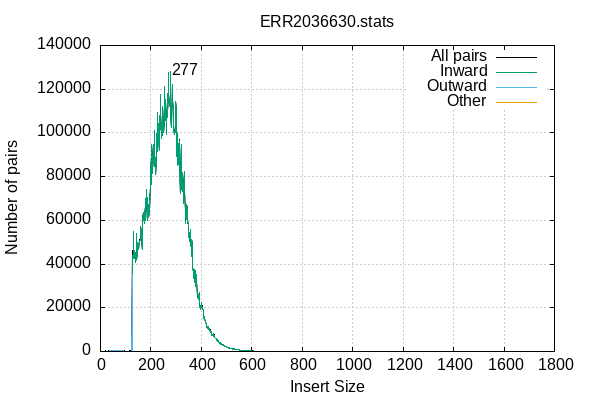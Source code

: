 
            set terminal png size 600,400 truecolor
            set output "ERR2036630-insert-size.png"
            set grid xtics ytics y2tics back lc rgb "#cccccc"
            set rmargin 5
            set label sprintf("%d",277) at 277+10,128215
            set ylabel  "Number of pairs"
            set xlabel  "Insert Size"
            set title "ERR2036630.stats" noenhanced
            plot \
                '-' with lines lc rgb 'black' title 'All pairs', \
                '-' with lines title 'Inward', \
                '-' with lines title 'Outward', \
                '-' with lines title 'Other'
        0	51
1	0
2	103
3	121
4	133
5	135
6	117
7	142
8	114
9	108
10	107
11	147
12	145
13	119
14	147
15	142
16	144
17	129
18	142
19	153
20	144
21	257
22	144
23	205
24	228
25	168
26	171
27	149
28	189
29	188
30	222
31	201
32	235
33	232
34	258
35	234
36	225
37	269
38	249
39	280
40	300
41	342
42	357
43	335
44	334
45	323
46	401
47	421
48	374
49	430
50	390
51	437
52	466
53	504
54	598
55	509
56	538
57	533
58	589
59	530
60	504
61	571
62	671
63	591
64	606
65	579
66	529
67	462
68	541
69	535
70	520
71	571
72	562
73	594
74	547
75	538
76	550
77	536
78	471
79	487
80	421
81	416
82	419
83	398
84	380
85	386
86	387
87	383
88	410
89	358
90	401
91	420
92	388
93	354
94	296
95	333
96	264
97	260
98	223
99	201
100	201
101	210
102	215
103	175
104	187
105	180
106	199
107	174
108	168
109	227
110	203
111	200
112	208
113	189
114	195
115	211
116	234
117	234
118	207
119	214
120	242
121	222
122	261
123	384
124	433
125	45735
126	46239
127	40434
128	43842
129	42428
130	45896
131	55053
132	43179
133	42808
134	46241
135	43412
136	45066
137	45474
138	40716
139	42636
140	40990
141	42516
142	42445
143	54169
144	42120
145	45024
146	46760
147	50017
148	49633
149	47321
150	47199
151	47914
152	46727
153	50639
154	49878
155	51025
156	50480
157	50880
158	50800
159	57083
160	56994
161	54999
162	53035
163	50421
164	50437
165	46539
166	53264
167	59015
168	61114
169	63497
170	60592
171	61649
172	61200
173	58943
174	58507
175	62355
176	63700
177	65901
178	62767
179	60135
180	69835
181	70357
182	73618
183	74151
184	67111
185	60431
186	60097
187	70393
188	62375
189	64493
190	67124
191	61318
192	61187
193	64484
194	72296
195	68563
196	65663
197	75086
198	76704
199	75063
200	82716
201	88808
202	77811
203	76444
204	94648
205	87557
206	81610
207	90360
208	83039
209	94601
210	86720
211	86985
212	88218
213	84645
214	84971
215	101108
216	89464
217	86025
218	84011
219	88961
220	81034
221	86455
222	90732
223	85595
224	99828
225	91431
226	109558
227	96059
228	104453
229	98662
230	94695
231	97009
232	91988
233	108118
234	103392
235	100590
236	102706
237	117806
238	111904
239	108638
240	101606
241	103901
242	97715
243	100995
244	101631
245	100078
246	98842
247	112143
248	104088
249	101542
250	103702
251	100321
252	104765
253	108930
254	121356
255	111602
256	109099
257	115250
258	114777
259	105799
260	105084
261	105761
262	99441
263	107841
264	114121
265	107065
266	118116
267	110338
268	116697
269	127792
270	120706
271	114865
272	115406
273	113908
274	111934
275	113670
276	117646
277	128215
278	119194
279	107596
280	102590
281	107599
282	106652
283	104131
284	122103
285	120463
286	114190
287	114727
288	110797
289	100625
290	100874
291	103306
292	99216
293	99555
294	99604
295	100797
296	102133
297	100340
298	107566
299	114575
300	110898
301	97849
302	100912
303	89154
304	92277
305	100326
306	87243
307	84903
308	86104
309	85867
310	95165
311	92240
312	88281
313	96785
314	94905
315	84882
316	72196
317	80113
318	83289
319	83473
320	94562
321	90262
322	88689
323	74889
324	73158
325	78030
326	75464
327	82060
328	74490
329	67651
330	75785
331	76598
332	80561
333	82316
334	73055
335	72721
336	64902
337	58794
338	64545
339	60210
340	60596
341	63194
342	67286
343	65281
344	61482
345	58621
346	59794
347	58254
348	53889
349	52389
350	52230
351	54409
352	51185
353	51542
354	50153
355	51347
356	55615
357	53189
358	48971
359	47634
360	43802
361	43486
362	51126
363	49235
364	38886
365	37722
366	38492
367	36586
368	34548
369	34132
370	33403
371	37397
372	34959
373	34206
374	32377
375	30932
376	29947
377	37027
378	30296
379	30700
380	35033
381	30212
382	31603
383	26187
384	26320
385	27353
386	25810
387	23693
388	25953
389	24671
390	25347
391	27146
392	22874
393	20151
394	19998
395	21097
396	20937
397	19636
398	19349
399	20708
400	22542
401	21888
402	20436
403	20364
404	19878
405	20839
406	19730
407	18728
408	18384
409	17571
410	15340
411	15848
412	14782
413	15949
414	14884
415	13533
416	13805
417	13642
418	12749
419	12953
420	12291
421	11775
422	11327
423	10743
424	11639
425	10972
426	10467
427	11241
428	10305
429	10341
430	11206
431	10729
432	9694
433	10404
434	10143
435	8858
436	9845
437	9023
438	9057
439	9252
440	9061
441	8101
442	7557
443	7366
444	7299
445	7492
446	7173
447	8288
448	7322
449	6759
450	7565
451	6797
452	6389
453	6379
454	6168
455	6086
456	5775
457	6133
458	5985
459	6079
460	5459
461	5477
462	4794
463	4894
464	5199
465	5326
466	4891
467	4192
468	3973
469	3952
470	4015
471	3859
472	3557
473	3629
474	3898
475	4100
476	4198
477	3438
478	3707
479	3046
480	3433
481	3524
482	2936
483	2910
484	2782
485	2834
486	2828
487	3175
488	3080
489	2911
490	2811
491	2530
492	2246
493	2120
494	2144
495	2160
496	2322
497	2355
498	2349
499	2059
500	1907
501	2006
502	1750
503	1859
504	1823
505	1697
506	1600
507	1448
508	1618
509	1774
510	1715
511	1617
512	1617
513	1428
514	1439
515	1173
516	1422
517	1362
518	1297
519	1355
520	1396
521	1589
522	1286
523	1278
524	1188
525	1041
526	1053
527	1087
528	1169
529	1186
530	1077
531	999
532	1131
533	1278
534	1078
535	1049
536	854
537	911
538	834
539	969
540	996
541	993
542	959
543	995
544	947
545	858
546	864
547	932
548	807
549	736
550	791
551	724
552	738
553	675
554	657
555	579
556	658
557	618
558	582
559	582
560	559
561	554
562	513
563	495
564	561
565	480
566	525
567	597
568	601
569	517
570	454
571	467
572	446
573	443
574	409
575	453
576	383
577	440
578	458
579	446
580	475
581	598
582	442
583	443
584	406
585	361
586	347
587	339
588	388
589	266
590	304
591	315
592	303
593	286
594	276
595	261
596	220
597	229
598	260
599	204
600	184
601	203
602	215
603	232
604	202
605	231
606	270
607	202
608	221
609	196
610	188
611	167
612	187
613	160
614	151
615	186
616	207
617	211
618	172
619	172
620	160
621	155
622	138
623	129
624	176
625	179
626	177
627	167
628	182
629	157
630	136
631	161
632	155
633	151
634	136
635	144
636	170
637	188
638	137
639	162
640	127
641	140
642	143
643	129
644	137
645	133
646	146
647	127
648	166
649	139
650	141
651	141
652	142
653	127
654	110
655	114
656	114
657	105
658	98
659	104
660	88
661	93
662	129
663	107
664	126
665	101
666	106
667	127
668	108
669	132
670	134
671	119
672	127
673	106
674	120
675	101
676	122
677	96
678	102
679	92
680	96
681	92
682	106
683	98
684	83
685	90
686	82
687	80
688	79
689	82
690	86
691	77
692	83
693	76
694	92
695	95
696	81
697	86
698	98
699	100
700	95
701	76
702	95
703	77
704	87
705	100
706	79
707	89
708	69
709	74
710	78
711	90
712	78
713	76
714	76
715	76
716	73
717	80
718	83
719	81
720	60
721	76
722	86
723	69
724	64
725	81
726	68
727	96
728	89
729	74
730	66
731	88
732	84
733	73
734	59
735	71
736	65
737	66
738	70
739	71
740	80
741	63
742	66
743	70
744	77
745	74
746	74
747	75
748	61
749	63
750	71
751	58
752	67
753	65
754	63
755	93
756	85
757	67
758	51
759	70
760	72
761	83
762	65
763	52
764	62
765	50
766	67
767	76
768	78
769	73
770	67
771	63
772	55
773	69
774	83
775	75
776	43
777	51
778	52
779	57
780	53
781	58
782	59
783	52
784	51
785	59
786	68
787	48
788	54
789	62
790	50
791	65
792	52
793	56
794	53
795	53
796	45
797	53
798	62
799	42
800	50
801	47
802	51
803	64
804	58
805	79
806	58
807	56
808	45
809	57
810	50
811	47
812	59
813	53
814	58
815	44
816	46
817	59
818	39
819	46
820	52
821	55
822	45
823	61
824	47
825	48
826	46
827	53
828	44
829	47
830	51
831	38
832	49
833	47
834	48
835	50
836	54
837	44
838	56
839	54
840	51
841	48
842	44
843	42
844	62
845	45
846	42
847	42
848	47
849	42
850	60
851	54
852	49
853	56
854	59
855	62
856	49
857	50
858	56
859	54
860	42
861	57
862	53
863	52
864	42
865	51
866	47
867	62
868	58
869	50
870	60
871	44
872	43
873	53
874	38
875	49
876	49
877	53
878	47
879	35
880	55
881	47
882	35
883	40
884	42
885	40
886	41
887	59
888	51
889	50
890	43
891	39
892	45
893	44
894	50
895	40
896	43
897	40
898	44
899	44
900	45
901	41
902	61
903	42
904	48
905	59
906	40
907	45
908	55
909	50
910	50
911	48
912	62
913	52
914	50
915	50
916	47
917	45
918	50
919	45
920	52
921	42
922	47
923	47
924	51
925	48
926	39
927	45
928	40
929	45
930	64
931	62
932	41
933	50
934	52
935	33
936	49
937	45
938	35
939	41
940	47
941	45
942	48
943	54
944	47
945	45
946	50
947	43
948	46
949	50
950	44
951	44
952	46
953	47
954	50
955	47
956	65
957	52
958	47
959	60
960	47
961	48
962	51
963	49
964	60
965	69
966	51
967	46
968	47
969	40
970	43
971	48
972	44
973	42
974	38
975	46
976	43
977	39
978	41
979	37
980	34
981	36
982	46
983	52
984	45
985	35
986	45
987	38
988	31
989	46
990	58
991	36
992	47
993	47
994	58
995	53
996	46
997	46
998	41
999	41
1000	43
1001	46
1002	40
1003	44
1004	47
1005	39
1006	50
1007	62
1008	45
1009	53
1010	42
1011	50
1012	38
1013	49
1014	47
1015	51
1016	44
1017	56
1018	44
1019	47
1020	44
1021	52
1022	50
1023	51
1024	52
1025	43
1026	51
1027	50
1028	45
1029	38
1030	47
1031	30
1032	53
1033	47
1034	51
1035	39
1036	52
1037	49
1038	49
1039	31
1040	48
1041	48
1042	47
1043	25
1044	41
1045	42
1046	34
1047	53
1048	49
1049	52
1050	43
1051	45
1052	42
1053	51
1054	54
1055	39
1056	36
1057	47
1058	44
1059	41
1060	38
1061	48
1062	36
1063	45
1064	35
1065	53
1066	45
1067	41
1068	37
1069	41
1070	47
1071	56
1072	43
1073	62
1074	46
1075	38
1076	36
1077	39
1078	37
1079	42
1080	50
1081	43
1082	58
1083	55
1084	44
1085	45
1086	52
1087	41
1088	44
1089	49
1090	39
1091	41
1092	35
1093	40
1094	45
1095	63
1096	45
1097	41
1098	42
1099	44
1100	42
1101	52
1102	51
1103	41
1104	46
1105	24
1106	56
1107	41
1108	41
1109	44
1110	57
1111	40
1112	44
1113	44
1114	48
1115	38
1116	46
1117	50
1118	53
1119	52
1120	47
1121	42
1122	53
1123	40
1124	52
1125	34
1126	47
1127	39
1128	43
1129	43
1130	40
1131	60
1132	38
1133	39
1134	39
1135	58
1136	37
1137	43
1138	43
1139	49
1140	45
1141	32
1142	50
1143	37
1144	35
1145	34
1146	51
1147	45
1148	36
1149	41
1150	44
1151	40
1152	24
1153	36
1154	44
1155	41
1156	44
1157	48
1158	52
1159	48
1160	39
1161	45
1162	46
1163	35
1164	45
1165	45
1166	63
1167	41
1168	35
1169	42
1170	49
1171	36
1172	44
1173	52
1174	41
1175	36
1176	47
1177	39
1178	41
1179	33
1180	20
1181	44
1182	40
1183	47
1184	34
1185	46
1186	38
1187	43
1188	38
1189	42
1190	42
1191	35
1192	42
1193	34
1194	38
1195	45
1196	51
1197	54
1198	57
1199	37
1200	42
1201	41
1202	30
1203	41
1204	36
1205	37
1206	48
1207	49
1208	34
1209	49
1210	32
1211	43
1212	42
1213	40
1214	56
1215	34
1216	43
1217	26
1218	35
1219	36
1220	35
1221	34
1222	42
1223	40
1224	52
1225	36
1226	30
1227	38
1228	35
1229	32
1230	46
1231	38
1232	33
1233	40
1234	34
1235	37
1236	42
1237	43
1238	34
1239	47
1240	38
1241	36
1242	50
1243	49
1244	43
1245	32
1246	39
1247	33
1248	42
1249	36
1250	28
1251	38
1252	34
1253	34
1254	39
1255	40
1256	49
1257	43
1258	35
1259	30
1260	42
1261	48
1262	34
1263	32
1264	32
1265	39
1266	30
1267	46
1268	44
1269	32
1270	40
1271	26
1272	44
1273	28
1274	47
1275	30
1276	44
1277	51
1278	37
1279	35
1280	33
1281	38
1282	27
1283	28
1284	45
1285	42
1286	30
1287	46
1288	38
1289	32
1290	44
1291	36
1292	35
1293	38
1294	39
1295	46
1296	41
1297	32
1298	28
1299	42
1300	28
1301	30
1302	43
1303	38
1304	30
1305	27
1306	39
1307	41
1308	37
1309	41
1310	34
1311	63
1312	32
1313	38
1314	47
1315	28
1316	37
1317	31
1318	35
1319	31
1320	29
1321	50
1322	28
1323	37
1324	35
1325	37
1326	37
1327	48
1328	43
1329	40
1330	37
1331	41
1332	37
1333	30
1334	37
1335	39
1336	38
1337	33
1338	43
1339	39
1340	32
1341	32
1342	41
1343	34
1344	42
1345	40
1346	32
1347	27
1348	41
1349	33
1350	42
1351	34
1352	22
1353	39
1354	31
1355	46
1356	47
1357	37
1358	31
1359	32
1360	35
1361	48
1362	35
1363	32
1364	37
1365	43
1366	44
1367	47
1368	45
1369	36
1370	43
1371	50
1372	44
1373	41
1374	47
1375	52
1376	35
1377	43
1378	36
1379	50
1380	36
1381	23
1382	43
1383	35
1384	53
1385	39
1386	47
1387	42
1388	33
1389	52
1390	48
1391	52
1392	44
1393	38
1394	52
1395	59
1396	56
1397	70
1398	43
1399	44
1400	47
1401	61
1402	60
1403	51
1404	48
1405	43
1406	53
1407	48
1408	56
1409	54
1410	40
1411	44
1412	57
1413	56
1414	46
1415	49
1416	34
1417	42
1418	38
1419	41
1420	44
1421	38
1422	39
1423	35
1424	35
1425	41
1426	45
1427	40
1428	43
1429	51
1430	56
1431	43
1432	39
1433	38
1434	57
1435	43
1436	41
1437	37
1438	41
1439	30
1440	32
1441	48
1442	43
1443	44
1444	38
1445	35
1446	39
1447	53
1448	40
1449	33
1450	38
1451	43
1452	42
1453	40
1454	47
1455	36
1456	45
1457	51
1458	46
1459	50
1460	46
1461	65
1462	53
1463	41
1464	40
1465	43
1466	37
1467	51
1468	29
1469	36
1470	37
1471	35
1472	39
1473	44
1474	35
1475	37
1476	35
1477	36
1478	41
1479	46
1480	53
1481	51
1482	46
1483	32
1484	39
1485	68
1486	46
1487	43
1488	37
1489	45
1490	35
1491	49
1492	34
1493	46
1494	32
1495	44
1496	46
1497	48
1498	45
1499	59
1500	53
1501	44
1502	42
1503	58
1504	43
1505	49
1506	47
1507	38
1508	44
1509	51
1510	39
1511	48
1512	49
1513	43
1514	55
1515	50
1516	43
1517	57
1518	37
1519	40
1520	39
1521	51
1522	40
1523	47
1524	43
1525	45
1526	35
1527	43
1528	51
1529	31
1530	37
1531	41
1532	39
1533	45
1534	41
1535	40
1536	45
1537	39
1538	47
1539	50
1540	48
1541	46
1542	49
1543	36
1544	39
1545	35
1546	45
1547	41
1548	43
1549	46
1550	40
1551	46
1552	42
1553	38
1554	39
1555	47
1556	41
1557	41
1558	54
1559	36
1560	42
1561	46
1562	45
1563	38
1564	45
1565	41
1566	48
1567	51
1568	44
1569	38
1570	41
1571	43
1572	43
1573	49
1574	32
1575	40
1576	39
1577	42
1578	37
1579	37
1580	53
1581	45
1582	44
1583	48
1584	46
1585	51
1586	47
1587	37
1588	32
1589	35
1590	53
1591	39
1592	46
1593	51
1594	52
1595	36
1596	35
1597	60
1598	49
1599	36
1600	52
1601	34
1602	39
1603	34
1604	45
1605	40
1606	38
1607	48
1608	39
1609	34
1610	34
1611	40
1612	44
1613	47
1614	53
1615	35
1616	41
1617	48
1618	33
1619	38
1620	50
1621	56
1622	55
1623	37
1624	47
1625	35
1626	43
1627	45
1628	35
1629	38
1630	39
1631	41
1632	43
1633	37
1634	30
1635	46
1636	45
1637	42
1638	46
1639	42
1640	42
1641	45
1642	42
1643	48
1644	59
1645	40
1646	35
1647	35
1648	45
1649	47
1650	46
1651	55
1652	39
1653	52
1654	41
1655	47
1656	50
1657	51
1658	43
1659	43
1660	40
1661	40
1662	48
1663	40
1664	44
1665	44
1666	31
1667	44
1668	39
1669	44
1670	61
1671	43
1672	42
1673	54
1674	45
1675	43
1676	44
1677	36
1678	48
1679	45
1680	36
1681	42
1682	45
1683	38
1684	44
1685	42
1686	41
1687	31
1688	44
1689	38
1690	38
1691	39
1692	60
1693	42
1694	38
1695	35
1696	43
1697	33
1698	43
1699	48
1700	48
1701	46
1702	50
1703	40
1704	51
1705	41
1706	38
1707	36
1708	34
1709	48
1710	41
1711	51
1712	52
1713	52
1714	35
1715	44
1716	48
1717	48
1718	45
1719	47
1720	43
1721	41
1722	37
1723	41
1724	42
1725	39
1726	39
1727	46
1728	47
1729	46
1730	40
1731	43
1732	46
1733	43
1734	48
1735	52
1736	47
1737	32
1738	41
1739	45
1740	34
1741	42
1742	45
1743	39
1744	30
1745	55
1746	29
1747	44
1748	44
1749	33
1750	40
1751	46
1752	34
1753	43
1754	44
1755	34
1756	64
1757	43
1758	43
1759	27
1760	45
1761	53
1762	42
1763	51
1764	34
1765	41
1766	63
1767	65
1768	45
1769	44
1770	36
1771	43
1772	39
1773	33
1774	49
end
0	0
1	0
2	0
3	0
4	0
5	0
6	0
7	0
8	0
9	0
10	0
11	0
12	0
13	0
14	0
15	0
16	0
17	0
18	0
19	12
20	5
21	40
22	4
23	7
24	3
25	1
26	5
27	9
28	10
29	8
30	24
31	19
32	33
33	35
34	37
35	30
36	33
37	34
38	30
39	54
40	66
41	80
42	79
43	67
44	78
45	68
46	108
47	108
48	94
49	138
50	102
51	134
52	131
53	130
54	184
55	169
56	159
57	153
58	188
59	164
60	139
61	172
62	199
63	189
64	181
65	195
66	179
67	147
68	187
69	196
70	175
71	191
72	208
73	196
74	193
75	200
76	217
77	202
78	184
79	179
80	158
81	154
82	159
83	155
84	128
85	162
86	163
87	145
88	157
89	146
90	170
91	173
92	160
93	141
94	115
95	135
96	113
97	120
98	110
99	101
100	98
101	107
102	111
103	85
104	99
105	93
106	119
107	92
108	95
109	128
110	109
111	126
112	125
113	115
114	127
115	125
116	158
117	139
118	141
119	140
120	152
121	148
122	169
123	241
124	272
125	10709
126	30381
127	40339
128	43790
129	42371
130	45869
131	55004
132	43146
133	42775
134	46196
135	43380
136	45033
137	45435
138	40683
139	42603
140	40951
141	42480
142	42409
143	54134
144	42081
145	44989
146	46712
147	49982
148	49609
149	47281
150	47155
151	47865
152	46703
153	50604
154	49840
155	50984
156	50444
157	50852
158	50758
159	57046
160	56964
161	54964
162	53003
163	50387
164	50414
165	46511
166	53241
167	58973
168	61076
169	63454
170	60551
171	61614
172	61164
173	58908
174	58478
175	62324
176	63664
177	65868
178	62738
179	60095
180	69794
181	70325
182	73586
183	74098
184	67078
185	60392
186	60054
187	70352
188	62333
189	64461
190	67092
191	61281
192	61147
193	64453
194	72264
195	68536
196	65632
197	75048
198	76667
199	75032
200	82671
201	88769
202	77765
203	76407
204	94597
205	87525
206	81580
207	90329
208	82999
209	94562
210	86686
211	86947
212	88192
213	84617
214	84938
215	101074
216	89420
217	85990
218	83972
219	88926
220	80999
221	86418
222	90696
223	85562
224	99796
225	91404
226	109531
227	96028
228	104426
229	98621
230	94663
231	96975
232	91953
233	108086
234	103355
235	100557
236	102670
237	117783
238	111866
239	108605
240	101582
241	103873
242	97678
243	100957
244	101611
245	100038
246	98808
247	112108
248	104057
249	101509
250	103680
251	100284
252	104736
253	108893
254	121330
255	111569
256	109066
257	115208
258	114739
259	105768
260	105039
261	105727
262	99407
263	107805
264	114099
265	107043
266	118083
267	110306
268	116665
269	127753
270	120663
271	114837
272	115368
273	113871
274	111898
275	113637
276	117604
277	128186
278	119158
279	107571
280	102555
281	107559
282	106624
283	104105
284	122072
285	120428
286	114159
287	114700
288	110749
289	100595
290	100852
291	103275
292	99188
293	99517
294	99569
295	100761
296	102100
297	100302
298	107537
299	114546
300	110871
301	97822
302	100874
303	89127
304	92245
305	100291
306	87212
307	84874
308	86072
309	85837
310	95131
311	92211
312	88245
313	96758
314	94872
315	84844
316	72154
317	80068
318	83264
319	83443
320	94530
321	90222
322	88652
323	74848
324	73130
325	78009
326	75429
327	82026
328	74456
329	67629
330	75751
331	76565
332	80535
333	82276
334	73031
335	72699
336	64873
337	58763
338	64512
339	60178
340	60569
341	63161
342	67266
343	65257
344	61449
345	58589
346	59766
347	58227
348	53863
349	52353
350	52191
351	54376
352	51142
353	51518
354	50115
355	51315
356	55592
357	53163
358	48941
359	47611
360	43771
361	43465
362	51098
363	49214
364	38865
365	37691
366	38467
367	36552
368	34519
369	34104
370	33384
371	37363
372	34940
373	34185
374	32344
375	30911
376	29919
377	37001
378	30262
379	30670
380	35002
381	30179
382	31571
383	26150
384	26277
385	27332
386	25785
387	23657
388	25919
389	24648
390	25325
391	27113
392	22834
393	20127
394	19962
395	21070
396	20913
397	19601
398	19320
399	20678
400	22510
401	21865
402	20408
403	20331
404	19836
405	20812
406	19703
407	18695
408	18353
409	17540
410	15308
411	15821
412	14745
413	15917
414	14859
415	13510
416	13771
417	13622
418	12722
419	12916
420	12261
421	11743
422	11302
423	10723
424	11610
425	10937
426	10443
427	11212
428	10278
429	10310
430	11185
431	10695
432	9667
433	10378
434	10113
435	8834
436	9817
437	9003
438	9029
439	9229
440	9026
441	8068
442	7524
443	7341
444	7274
445	7465
446	7149
447	8266
448	7296
449	6739
450	7526
451	6762
452	6358
453	6357
454	6145
455	6053
456	5747
457	6115
458	5954
459	6040
460	5418
461	5448
462	4766
463	4870
464	5165
465	5295
466	4870
467	4170
468	3949
469	3928
470	3979
471	3827
472	3530
473	3611
474	3870
475	4077
476	4165
477	3414
478	3684
479	3021
480	3406
481	3499
482	2915
483	2880
484	2752
485	2810
486	2801
487	3141
488	3054
489	2888
490	2791
491	2510
492	2215
493	2086
494	2110
495	2132
496	2284
497	2329
498	2318
499	2025
500	1878
501	1982
502	1726
503	1831
504	1803
505	1661
506	1570
507	1427
508	1586
509	1746
510	1686
511	1591
512	1601
513	1407
514	1417
515	1153
516	1396
517	1333
518	1275
519	1327
520	1369
521	1562
522	1257
523	1240
524	1166
525	1015
526	1029
527	1053
528	1149
529	1148
530	1040
531	961
532	1102
533	1258
534	1052
535	1018
536	834
537	874
538	815
539	947
540	981
541	976
542	930
543	966
544	916
545	829
546	841
547	905
548	772
549	710
550	767
551	699
552	704
553	640
554	634
555	545
556	630
557	591
558	561
559	546
560	534
561	525
562	474
563	470
564	533
565	447
566	497
567	568
568	578
569	499
570	430
571	445
572	417
573	422
574	385
575	427
576	357
577	413
578	429
579	405
580	447
581	571
582	414
583	416
584	376
585	345
586	319
587	297
588	360
589	236
590	278
591	289
592	284
593	262
594	252
595	239
596	203
597	213
598	236
599	184
600	158
601	180
602	193
603	215
604	175
605	202
606	229
607	178
608	187
609	160
610	161
611	141
612	163
613	139
614	117
615	156
616	183
617	182
618	140
619	146
620	136
621	128
622	113
623	108
624	138
625	147
626	149
627	140
628	149
629	127
630	113
631	135
632	134
633	118
634	105
635	117
636	147
637	166
638	105
639	136
640	106
641	118
642	114
643	108
644	122
645	109
646	114
647	109
648	130
649	110
650	113
651	112
652	114
653	100
654	90
655	95
656	94
657	85
658	74
659	79
660	70
661	83
662	116
663	88
664	105
665	80
666	90
667	109
668	81
669	107
670	105
671	89
672	99
673	85
674	99
675	82
676	85
677	67
678	80
679	71
680	69
681	69
682	79
683	68
684	64
685	71
686	61
687	65
688	64
689	55
690	56
691	64
692	62
693	57
694	76
695	68
696	57
697	67
698	67
699	67
700	75
701	57
702	70
703	49
704	59
705	76
706	56
707	56
708	54
709	52
710	57
711	65
712	60
713	54
714	56
715	52
716	50
717	53
718	56
719	57
720	45
721	51
722	65
723	51
724	48
725	60
726	53
727	69
728	57
729	52
730	49
731	67
732	63
733	56
734	45
735	40
736	42
737	41
738	48
739	58
740	46
741	41
742	44
743	47
744	52
745	44
746	48
747	47
748	39
749	44
750	39
751	36
752	42
753	41
754	48
755	65
756	56
757	39
758	36
759	55
760	50
761	61
762	41
763	34
764	42
765	28
766	45
767	59
768	54
769	50
770	43
771	45
772	31
773	49
774	57
775	53
776	34
777	36
778	35
779	38
780	34
781	36
782	40
783	30
784	31
785	30
786	45
787	36
788	37
789	39
790	31
791	36
792	31
793	34
794	22
795	39
796	26
797	29
798	34
799	25
800	29
801	34
802	31
803	31
804	38
805	45
806	32
807	34
808	23
809	30
810	24
811	28
812	33
813	37
814	44
815	29
816	26
817	43
818	27
819	33
820	26
821	38
822	25
823	35
824	28
825	25
826	27
827	33
828	25
829	30
830	30
831	19
832	28
833	24
834	25
835	33
836	26
837	25
838	38
839	36
840	24
841	29
842	24
843	22
844	37
845	29
846	23
847	28
848	22
849	26
850	34
851	31
852	25
853	34
854	40
855	37
856	31
857	27
858	35
859	28
860	24
861	32
862	24
863	36
864	21
865	33
866	32
867	39
868	27
869	31
870	33
871	27
872	29
873	28
874	19
875	29
876	33
877	28
878	28
879	23
880	31
881	20
882	20
883	22
884	30
885	21
886	15
887	38
888	28
889	31
890	24
891	21
892	21
893	21
894	28
895	29
896	31
897	25
898	25
899	33
900	26
901	20
902	27
903	24
904	23
905	38
906	18
907	32
908	30
909	24
910	29
911	27
912	32
913	30
914	33
915	25
916	24
917	26
918	33
919	24
920	28
921	17
922	26
923	27
924	26
925	28
926	24
927	31
928	23
929	22
930	37
931	38
932	21
933	24
934	29
935	25
936	28
937	26
938	25
939	19
940	33
941	25
942	32
943	34
944	30
945	28
946	35
947	26
948	32
949	31
950	29
951	22
952	28
953	33
954	22
955	26
956	34
957	29
958	22
959	33
960	30
961	25
962	33
963	30
964	33
965	49
966	34
967	29
968	26
969	22
970	22
971	32
972	22
973	20
974	25
975	26
976	21
977	20
978	20
979	24
980	16
981	17
982	30
983	32
984	26
985	18
986	28
987	18
988	16
989	23
990	32
991	15
992	30
993	25
994	27
995	33
996	32
997	18
998	20
999	23
1000	25
1001	21
1002	25
1003	30
1004	26
1005	20
1006	27
1007	30
1008	30
1009	31
1010	26
1011	32
1012	19
1013	26
1014	24
1015	23
1016	25
1017	29
1018	24
1019	25
1020	26
1021	29
1022	39
1023	26
1024	32
1025	15
1026	29
1027	27
1028	27
1029	18
1030	28
1031	21
1032	31
1033	30
1034	33
1035	25
1036	36
1037	29
1038	25
1039	14
1040	32
1041	24
1042	29
1043	14
1044	24
1045	26
1046	19
1047	30
1048	27
1049	36
1050	27
1051	23
1052	22
1053	26
1054	21
1055	25
1056	17
1057	27
1058	22
1059	24
1060	20
1061	26
1062	20
1063	25
1064	19
1065	28
1066	26
1067	25
1068	23
1069	23
1070	23
1071	28
1072	30
1073	33
1074	26
1075	23
1076	23
1077	27
1078	22
1079	23
1080	22
1081	27
1082	27
1083	25
1084	29
1085	24
1086	28
1087	24
1088	17
1089	26
1090	16
1091	32
1092	22
1093	20
1094	21
1095	35
1096	20
1097	19
1098	26
1099	21
1100	19
1101	35
1102	26
1103	19
1104	18
1105	14
1106	26
1107	21
1108	29
1109	26
1110	29
1111	23
1112	21
1113	23
1114	25
1115	21
1116	18
1117	19
1118	26
1119	23
1120	25
1121	19
1122	29
1123	26
1124	25
1125	19
1126	25
1127	23
1128	21
1129	22
1130	18
1131	32
1132	16
1133	24
1134	21
1135	31
1136	14
1137	29
1138	25
1139	33
1140	22
1141	19
1142	22
1143	15
1144	16
1145	18
1146	33
1147	24
1148	20
1149	21
1150	24
1151	21
1152	13
1153	20
1154	23
1155	24
1156	24
1157	27
1158	30
1159	26
1160	16
1161	28
1162	22
1163	19
1164	18
1165	22
1166	32
1167	23
1168	19
1169	22
1170	25
1171	17
1172	29
1173	27
1174	21
1175	17
1176	20
1177	22
1178	24
1179	16
1180	10
1181	29
1182	22
1183	25
1184	15
1185	27
1186	22
1187	15
1188	20
1189	22
1190	22
1191	21
1192	20
1193	13
1194	20
1195	23
1196	27
1197	32
1198	30
1199	26
1200	29
1201	21
1202	21
1203	22
1204	19
1205	28
1206	25
1207	21
1208	15
1209	29
1210	14
1211	23
1212	29
1213	20
1214	30
1215	16
1216	25
1217	14
1218	17
1219	21
1220	16
1221	19
1222	24
1223	23
1224	25
1225	24
1226	17
1227	22
1228	17
1229	16
1230	17
1231	20
1232	18
1233	20
1234	14
1235	17
1236	23
1237	23
1238	15
1239	30
1240	18
1241	17
1242	27
1243	29
1244	29
1245	19
1246	18
1247	19
1248	22
1249	17
1250	15
1251	23
1252	22
1253	18
1254	18
1255	22
1256	29
1257	17
1258	19
1259	14
1260	20
1261	25
1262	12
1263	17
1264	16
1265	20
1266	13
1267	23
1268	18
1269	14
1270	20
1271	10
1272	26
1273	15
1274	19
1275	16
1276	24
1277	22
1278	17
1279	19
1280	14
1281	18
1282	16
1283	11
1284	24
1285	25
1286	16
1287	24
1288	15
1289	9
1290	20
1291	15
1292	20
1293	23
1294	15
1295	25
1296	17
1297	18
1298	18
1299	22
1300	16
1301	12
1302	19
1303	19
1304	15
1305	17
1306	24
1307	14
1308	24
1309	17
1310	18
1311	23
1312	15
1313	15
1314	27
1315	16
1316	21
1317	20
1318	16
1319	18
1320	17
1321	21
1322	15
1323	20
1324	18
1325	21
1326	20
1327	17
1328	23
1329	19
1330	23
1331	13
1332	16
1333	19
1334	21
1335	21
1336	16
1337	16
1338	21
1339	22
1340	15
1341	18
1342	22
1343	19
1344	23
1345	25
1346	16
1347	19
1348	20
1349	18
1350	25
1351	19
1352	13
1353	18
1354	18
1355	23
1356	29
1357	19
1358	13
1359	17
1360	18
1361	24
1362	25
1363	22
1364	18
1365	22
1366	24
1367	27
1368	20
1369	15
1370	16
1371	27
1372	19
1373	20
1374	23
1375	20
1376	16
1377	16
1378	17
1379	28
1380	13
1381	11
1382	26
1383	23
1384	25
1385	21
1386	20
1387	26
1388	17
1389	30
1390	24
1391	24
1392	31
1393	21
1394	30
1395	26
1396	25
1397	32
1398	19
1399	24
1400	19
1401	34
1402	30
1403	27
1404	24
1405	21
1406	30
1407	30
1408	30
1409	26
1410	23
1411	22
1412	22
1413	34
1414	21
1415	24
1416	20
1417	27
1418	22
1419	21
1420	18
1421	22
1422	17
1423	16
1424	16
1425	19
1426	21
1427	22
1428	22
1429	29
1430	22
1431	23
1432	18
1433	16
1434	33
1435	15
1436	21
1437	19
1438	18
1439	16
1440	15
1441	22
1442	26
1443	26
1444	16
1445	13
1446	15
1447	29
1448	24
1449	17
1450	18
1451	17
1452	19
1453	21
1454	22
1455	15
1456	20
1457	27
1458	22
1459	28
1460	20
1461	26
1462	27
1463	20
1464	18
1465	20
1466	19
1467	25
1468	8
1469	19
1470	16
1471	17
1472	20
1473	25
1474	16
1475	13
1476	12
1477	21
1478	22
1479	22
1480	31
1481	23
1482	16
1483	20
1484	21
1485	43
1486	26
1487	20
1488	23
1489	23
1490	17
1491	25
1492	17
1493	25
1494	14
1495	18
1496	21
1497	24
1498	20
1499	27
1500	20
1501	18
1502	21
1503	33
1504	17
1505	20
1506	19
1507	14
1508	15
1509	18
1510	16
1511	24
1512	23
1513	25
1514	26
1515	20
1516	22
1517	26
1518	17
1519	22
1520	15
1521	18
1522	13
1523	21
1524	16
1525	26
1526	19
1527	20
1528	19
1529	14
1530	12
1531	22
1532	20
1533	17
1534	15
1535	16
1536	23
1537	16
1538	14
1539	18
1540	19
1541	24
1542	27
1543	11
1544	18
1545	18
1546	17
1547	18
1548	18
1549	19
1550	16
1551	21
1552	21
1553	18
1554	20
1555	21
1556	22
1557	19
1558	31
1559	17
1560	18
1561	26
1562	19
1563	20
1564	21
1565	21
1566	23
1567	29
1568	19
1569	15
1570	18
1571	13
1572	14
1573	18
1574	13
1575	16
1576	13
1577	9
1578	16
1579	20
1580	21
1581	20
1582	26
1583	22
1584	21
1585	29
1586	20
1587	20
1588	18
1589	14
1590	11
1591	21
1592	16
1593	24
1594	23
1595	11
1596	12
1597	30
1598	23
1599	15
1600	25
1601	15
1602	15
1603	15
1604	16
1605	16
1606	20
1607	17
1608	16
1609	16
1610	13
1611	24
1612	21
1613	17
1614	24
1615	17
1616	14
1617	19
1618	19
1619	23
1620	23
1621	27
1622	30
1623	14
1624	19
1625	11
1626	13
1627	23
1628	19
1629	14
1630	18
1631	12
1632	25
1633	14
1634	14
1635	21
1636	26
1637	23
1638	18
1639	22
1640	17
1641	20
1642	17
1643	24
1644	29
1645	21
1646	12
1647	14
1648	17
1649	22
1650	24
1651	20
1652	16
1653	23
1654	19
1655	23
1656	24
1657	23
1658	21
1659	20
1660	16
1661	19
1662	23
1663	20
1664	15
1665	21
1666	12
1667	18
1668	15
1669	21
1670	40
1671	23
1672	15
1673	17
1674	21
1675	25
1676	18
1677	17
1678	27
1679	17
1680	16
1681	19
1682	20
1683	14
1684	24
1685	22
1686	24
1687	9
1688	24
1689	16
1690	19
1691	20
1692	32
1693	17
1694	17
1695	14
1696	17
1697	18
1698	18
1699	19
1700	24
1701	24
1702	20
1703	14
1704	28
1705	18
1706	16
1707	15
1708	16
1709	26
1710	25
1711	31
1712	23
1713	34
1714	17
1715	22
1716	25
1717	21
1718	28
1719	27
1720	11
1721	23
1722	11
1723	25
1724	15
1725	16
1726	23
1727	23
1728	22
1729	24
1730	22
1731	22
1732	20
1733	28
1734	32
1735	25
1736	22
1737	13
1738	30
1739	18
1740	11
1741	20
1742	24
1743	20
1744	16
1745	36
1746	15
1747	29
1748	21
1749	17
1750	21
1751	27
1752	13
1753	27
1754	24
1755	18
1756	35
1757	18
1758	19
1759	12
1760	24
1761	29
1762	22
1763	27
1764	21
1765	22
1766	42
1767	36
1768	22
1769	21
1770	20
1771	17
1772	20
1773	16
1774	25
end
0	51
1	0
2	103
3	121
4	133
5	134
6	117
7	142
8	114
9	108
10	107
11	147
12	145
13	117
14	147
15	142
16	144
17	129
18	142
19	141
20	139
21	217
22	140
23	198
24	225
25	166
26	166
27	140
28	179
29	180
30	198
31	181
32	201
33	197
34	221
35	204
36	191
37	234
38	219
39	226
40	233
41	261
42	278
43	268
44	256
45	255
46	293
47	313
48	280
49	292
50	288
51	303
52	335
53	374
54	414
55	340
56	379
57	380
58	401
59	365
60	365
61	399
62	472
63	401
64	425
65	384
66	350
67	315
68	354
69	339
70	345
71	380
72	354
73	398
74	354
75	338
76	333
77	334
78	287
79	308
80	263
81	262
82	260
83	243
84	251
85	224
86	223
87	238
88	252
89	212
90	231
91	246
92	227
93	213
94	181
95	197
96	151
97	140
98	113
99	100
100	103
101	103
102	104
103	90
104	88
105	87
106	80
107	82
108	73
109	99
110	94
111	74
112	83
113	73
114	68
115	86
116	76
117	95
118	66
119	74
120	90
121	74
122	92
123	143
124	161
125	35026
126	15858
127	95
128	52
129	57
130	27
131	49
132	33
133	32
134	45
135	32
136	33
137	39
138	33
139	33
140	39
141	36
142	35
143	35
144	39
145	35
146	48
147	35
148	24
149	40
150	44
151	49
152	23
153	35
154	38
155	41
156	36
157	28
158	42
159	37
160	30
161	35
162	32
163	34
164	23
165	28
166	22
167	42
168	37
169	41
170	41
171	35
172	36
173	34
174	29
175	31
176	36
177	33
178	29
179	40
180	41
181	32
182	32
183	53
184	33
185	39
186	43
187	41
188	40
189	32
190	32
191	36
192	40
193	31
194	32
195	27
196	31
197	38
198	36
199	31
200	45
201	39
202	46
203	37
204	51
205	32
206	30
207	31
208	40
209	38
210	34
211	38
212	26
213	28
214	32
215	34
216	44
217	35
218	39
219	35
220	35
221	37
222	36
223	33
224	32
225	27
226	27
227	31
228	27
229	40
230	32
231	34
232	35
233	32
234	37
235	33
236	36
237	23
238	38
239	33
240	24
241	28
242	37
243	38
244	20
245	40
246	34
247	35
248	31
249	33
250	22
251	37
252	29
253	37
254	26
255	33
256	33
257	42
258	38
259	31
260	45
261	34
262	34
263	35
264	22
265	22
266	33
267	32
268	32
269	39
270	43
271	28
272	38
273	37
274	36
275	32
276	42
277	29
278	36
279	25
280	35
281	40
282	28
283	26
284	31
285	35
286	31
287	27
288	47
289	30
290	22
291	31
292	27
293	38
294	35
295	36
296	33
297	37
298	29
299	29
300	27
301	27
302	38
303	27
304	32
305	35
306	31
307	28
308	32
309	30
310	34
311	29
312	36
313	27
314	33
315	38
316	42
317	45
318	25
319	30
320	32
321	40
322	37
323	41
324	28
325	21
326	35
327	34
328	34
329	22
330	34
331	33
332	26
333	40
334	24
335	22
336	29
337	31
338	33
339	32
340	26
341	33
342	20
343	24
344	33
345	32
346	28
347	27
348	26
349	36
350	39
351	33
352	43
353	24
354	38
355	31
356	23
357	26
358	29
359	23
360	31
361	21
362	28
363	21
364	21
365	31
366	25
367	34
368	29
369	28
370	19
371	34
372	19
373	21
374	33
375	21
376	28
377	26
378	34
379	30
380	31
381	33
382	32
383	37
384	43
385	21
386	25
387	36
388	34
389	23
390	22
391	33
392	40
393	24
394	36
395	27
396	24
397	34
398	29
399	30
400	32
401	23
402	28
403	33
404	42
405	27
406	27
407	33
408	31
409	31
410	31
411	27
412	37
413	32
414	25
415	23
416	34
417	20
418	27
419	37
420	30
421	32
422	25
423	20
424	29
425	35
426	24
427	29
428	27
429	31
430	21
431	34
432	27
433	26
434	30
435	24
436	28
437	20
438	28
439	23
440	35
441	33
442	33
443	25
444	25
445	27
446	24
447	22
448	26
449	20
450	39
451	34
452	31
453	22
454	23
455	33
456	28
457	18
458	31
459	39
460	40
461	29
462	28
463	24
464	34
465	31
466	21
467	22
468	24
469	24
470	36
471	32
472	26
473	18
474	28
475	23
476	33
477	24
478	23
479	25
480	27
481	25
482	21
483	30
484	30
485	23
486	27
487	33
488	26
489	23
490	20
491	20
492	31
493	34
494	34
495	28
496	38
497	26
498	31
499	34
500	29
501	24
502	24
503	28
504	20
505	36
506	30
507	21
508	32
509	28
510	29
511	26
512	16
513	21
514	22
515	20
516	26
517	29
518	22
519	28
520	27
521	27
522	29
523	38
524	22
525	26
526	24
527	34
528	20
529	38
530	37
531	38
532	29
533	20
534	26
535	31
536	20
537	37
538	19
539	22
540	15
541	17
542	29
543	29
544	31
545	29
546	23
547	27
548	35
549	26
550	24
551	25
552	34
553	35
554	23
555	34
556	28
557	27
558	21
559	36
560	25
561	29
562	39
563	25
564	28
565	33
566	28
567	29
568	23
569	18
570	24
571	22
572	29
573	21
574	24
575	26
576	26
577	27
578	29
579	41
580	28
581	27
582	28
583	27
584	30
585	16
586	28
587	42
588	28
589	30
590	26
591	26
592	19
593	24
594	24
595	22
596	17
597	16
598	24
599	20
600	26
601	23
602	22
603	17
604	27
605	29
606	41
607	24
608	34
609	36
610	27
611	26
612	24
613	21
614	34
615	30
616	24
617	29
618	32
619	26
620	24
621	27
622	25
623	21
624	38
625	32
626	28
627	27
628	33
629	30
630	23
631	26
632	21
633	33
634	31
635	27
636	23
637	22
638	32
639	26
640	21
641	22
642	29
643	21
644	15
645	24
646	32
647	18
648	36
649	29
650	28
651	29
652	28
653	27
654	20
655	19
656	20
657	20
658	24
659	25
660	18
661	10
662	13
663	19
664	21
665	21
666	16
667	18
668	27
669	25
670	29
671	30
672	28
673	20
674	21
675	19
676	37
677	29
678	22
679	21
680	27
681	23
682	27
683	30
684	19
685	19
686	21
687	15
688	15
689	27
690	30
691	13
692	21
693	19
694	16
695	27
696	24
697	19
698	31
699	33
700	20
701	19
702	25
703	28
704	28
705	24
706	23
707	33
708	15
709	22
710	21
711	25
712	18
713	22
714	20
715	24
716	23
717	27
718	27
719	24
720	15
721	25
722	21
723	18
724	16
725	20
726	15
727	27
728	32
729	22
730	17
731	20
732	21
733	17
734	14
735	31
736	22
737	25
738	22
739	13
740	34
741	22
742	22
743	23
744	25
745	30
746	26
747	28
748	22
749	19
750	32
751	22
752	25
753	24
754	15
755	28
756	29
757	28
758	15
759	15
760	22
761	22
762	24
763	18
764	20
765	22
766	22
767	17
768	24
769	23
770	24
771	18
772	24
773	20
774	25
775	22
776	9
777	15
778	17
779	19
780	19
781	22
782	19
783	22
784	20
785	29
786	22
787	12
788	17
789	23
790	19
791	29
792	21
793	22
794	31
795	14
796	19
797	24
798	28
799	17
800	21
801	13
802	20
803	33
804	20
805	34
806	26
807	22
808	22
809	27
810	26
811	19
812	26
813	16
814	14
815	15
816	20
817	16
818	12
819	13
820	26
821	17
822	20
823	25
824	19
825	23
826	19
827	20
828	19
829	17
830	21
831	19
832	21
833	23
834	23
835	17
836	28
837	19
838	18
839	18
840	27
841	19
842	20
843	20
844	25
845	16
846	19
847	14
848	25
849	16
850	26
851	23
852	24
853	22
854	19
855	25
856	18
857	23
858	21
859	26
860	18
861	25
862	29
863	16
864	21
865	18
866	15
867	23
868	31
869	19
870	27
871	17
872	14
873	25
874	19
875	20
876	16
877	25
878	19
879	12
880	24
881	27
882	14
883	18
884	12
885	19
886	26
887	21
888	23
889	19
890	19
891	18
892	24
893	23
894	22
895	11
896	12
897	15
898	19
899	10
900	19
901	21
902	33
903	18
904	25
905	21
906	22
907	13
908	25
909	26
910	21
911	21
912	30
913	22
914	17
915	25
916	23
917	19
918	17
919	21
920	24
921	25
922	21
923	20
924	25
925	20
926	15
927	14
928	17
929	23
930	27
931	24
932	20
933	26
934	23
935	8
936	21
937	19
938	10
939	21
940	14
941	20
942	16
943	20
944	17
945	17
946	15
947	17
948	14
949	19
950	15
951	22
952	18
953	14
954	28
955	21
956	31
957	23
958	25
959	27
960	17
961	23
962	18
963	19
964	26
965	20
966	17
967	17
968	20
969	17
970	21
971	16
972	22
973	22
974	12
975	20
976	22
977	19
978	21
979	13
980	18
981	19
982	16
983	20
984	19
985	17
986	17
987	20
988	15
989	23
990	26
991	21
992	17
993	22
994	31
995	20
996	14
997	28
998	21
999	18
1000	18
1001	25
1002	15
1003	14
1004	21
1005	19
1006	23
1007	32
1008	15
1009	22
1010	16
1011	18
1012	19
1013	23
1014	23
1015	28
1016	19
1017	27
1018	20
1019	22
1020	18
1021	23
1022	11
1023	25
1024	20
1025	28
1026	22
1027	23
1028	18
1029	20
1030	19
1031	9
1032	22
1033	17
1034	18
1035	14
1036	16
1037	20
1038	24
1039	17
1040	16
1041	24
1042	17
1043	11
1044	17
1045	16
1046	15
1047	23
1048	22
1049	16
1050	16
1051	22
1052	20
1053	25
1054	33
1055	14
1056	19
1057	20
1058	22
1059	17
1060	18
1061	22
1062	16
1063	20
1064	16
1065	25
1066	19
1067	16
1068	14
1069	18
1070	24
1071	28
1072	13
1073	29
1074	20
1075	15
1076	13
1077	12
1078	15
1079	19
1080	28
1081	16
1082	31
1083	30
1084	15
1085	21
1086	24
1087	17
1088	27
1089	23
1090	22
1091	9
1092	13
1093	20
1094	24
1095	28
1096	25
1097	22
1098	16
1099	23
1100	23
1101	17
1102	25
1103	22
1104	28
1105	10
1106	30
1107	20
1108	12
1109	18
1110	28
1111	17
1112	23
1113	21
1114	23
1115	17
1116	28
1117	31
1118	27
1119	29
1120	22
1121	23
1122	24
1123	14
1124	27
1125	15
1126	22
1127	16
1128	22
1129	21
1130	22
1131	28
1132	22
1133	14
1134	18
1135	27
1136	23
1137	14
1138	18
1139	16
1140	23
1141	13
1142	28
1143	22
1144	19
1145	16
1146	18
1147	21
1148	16
1149	20
1150	20
1151	19
1152	11
1153	16
1154	21
1155	17
1156	20
1157	21
1158	22
1159	22
1160	23
1161	17
1162	24
1163	16
1164	26
1165	23
1166	31
1167	18
1168	16
1169	20
1170	24
1171	19
1172	15
1173	25
1174	20
1175	19
1176	27
1177	17
1178	17
1179	17
1180	10
1181	15
1182	18
1183	22
1184	19
1185	19
1186	16
1187	28
1188	18
1189	20
1190	20
1191	13
1192	22
1193	21
1194	18
1195	22
1196	24
1197	22
1198	27
1199	11
1200	13
1201	20
1202	9
1203	19
1204	17
1205	9
1206	23
1207	28
1208	19
1209	20
1210	18
1211	20
1212	13
1213	20
1214	26
1215	18
1216	18
1217	12
1218	18
1219	15
1220	19
1221	15
1222	18
1223	17
1224	27
1225	12
1226	13
1227	16
1228	18
1229	16
1230	29
1231	18
1232	15
1233	20
1234	20
1235	20
1236	19
1237	20
1238	19
1239	17
1240	20
1241	19
1242	23
1243	20
1244	14
1245	13
1246	21
1247	14
1248	20
1249	19
1250	13
1251	15
1252	12
1253	16
1254	21
1255	18
1256	20
1257	26
1258	16
1259	16
1260	22
1261	23
1262	22
1263	15
1264	16
1265	19
1266	17
1267	23
1268	26
1269	18
1270	20
1271	16
1272	18
1273	13
1274	28
1275	14
1276	20
1277	29
1278	20
1279	16
1280	19
1281	20
1282	11
1283	17
1284	20
1285	17
1286	14
1287	22
1288	23
1289	23
1290	24
1291	21
1292	15
1293	15
1294	24
1295	21
1296	24
1297	14
1298	10
1299	20
1300	12
1301	18
1302	24
1303	19
1304	15
1305	10
1306	15
1307	27
1308	13
1309	23
1310	16
1311	40
1312	16
1313	23
1314	20
1315	12
1316	16
1317	11
1318	19
1319	13
1320	12
1321	29
1322	13
1323	17
1324	17
1325	16
1326	17
1327	31
1328	19
1329	21
1330	14
1331	28
1332	21
1333	11
1334	16
1335	18
1336	22
1337	17
1338	22
1339	17
1340	17
1341	14
1342	19
1343	15
1344	19
1345	15
1346	16
1347	8
1348	20
1349	15
1350	17
1351	15
1352	9
1353	21
1354	13
1355	22
1356	18
1357	18
1358	18
1359	15
1360	17
1361	24
1362	10
1363	10
1364	19
1365	21
1366	20
1367	20
1368	25
1369	21
1370	27
1371	23
1372	25
1373	21
1374	24
1375	32
1376	19
1377	27
1378	19
1379	21
1380	23
1381	12
1382	17
1383	12
1384	28
1385	18
1386	27
1387	16
1388	16
1389	22
1390	24
1391	28
1392	13
1393	17
1394	22
1395	33
1396	31
1397	38
1398	24
1399	20
1400	28
1401	27
1402	30
1403	24
1404	24
1405	22
1406	23
1407	18
1408	26
1409	28
1410	17
1411	22
1412	35
1413	22
1414	25
1415	25
1416	13
1417	15
1418	16
1419	20
1420	26
1421	16
1422	22
1423	19
1424	19
1425	22
1426	24
1427	18
1428	21
1429	22
1430	34
1431	20
1432	21
1433	22
1434	24
1435	28
1436	20
1437	18
1438	23
1439	14
1440	17
1441	26
1442	17
1443	18
1444	22
1445	22
1446	24
1447	24
1448	16
1449	16
1450	20
1451	26
1452	23
1453	19
1454	25
1455	21
1456	25
1457	23
1458	24
1459	22
1460	26
1461	39
1462	26
1463	21
1464	22
1465	23
1466	18
1467	26
1468	21
1469	17
1470	21
1471	18
1472	19
1473	19
1474	19
1475	24
1476	23
1477	15
1478	19
1479	23
1480	22
1481	28
1482	30
1483	12
1484	18
1485	25
1486	20
1487	23
1488	14
1489	22
1490	18
1491	24
1492	17
1493	21
1494	18
1495	26
1496	25
1497	24
1498	25
1499	32
1500	33
1501	26
1502	21
1503	25
1504	26
1505	29
1506	28
1507	24
1508	29
1509	33
1510	23
1511	24
1512	26
1513	18
1514	29
1515	30
1516	21
1517	31
1518	20
1519	18
1520	24
1521	33
1522	27
1523	26
1524	27
1525	19
1526	16
1527	23
1528	32
1529	17
1530	25
1531	19
1532	19
1533	28
1534	26
1535	24
1536	22
1537	23
1538	33
1539	32
1540	29
1541	22
1542	22
1543	25
1544	21
1545	17
1546	28
1547	23
1548	25
1549	27
1550	24
1551	25
1552	21
1553	20
1554	19
1555	26
1556	19
1557	22
1558	23
1559	19
1560	24
1561	20
1562	26
1563	18
1564	24
1565	20
1566	25
1567	22
1568	25
1569	23
1570	23
1571	30
1572	29
1573	31
1574	19
1575	24
1576	26
1577	33
1578	21
1579	17
1580	32
1581	25
1582	18
1583	26
1584	25
1585	22
1586	27
1587	17
1588	14
1589	21
1590	42
1591	18
1592	30
1593	27
1594	29
1595	25
1596	23
1597	30
1598	26
1599	21
1600	27
1601	19
1602	24
1603	19
1604	29
1605	24
1606	18
1607	30
1608	23
1609	18
1610	21
1611	16
1612	23
1613	30
1614	29
1615	18
1616	27
1617	29
1618	14
1619	15
1620	27
1621	29
1622	25
1623	23
1624	28
1625	24
1626	30
1627	22
1628	16
1629	24
1630	21
1631	28
1632	18
1633	23
1634	16
1635	25
1636	19
1637	19
1638	28
1639	20
1640	25
1641	25
1642	25
1643	24
1644	30
1645	19
1646	23
1647	21
1648	28
1649	25
1650	22
1651	35
1652	23
1653	29
1654	22
1655	24
1656	26
1657	28
1658	22
1659	23
1660	24
1661	21
1662	25
1663	20
1664	29
1665	23
1666	19
1667	26
1668	24
1669	23
1670	20
1671	20
1672	27
1673	37
1674	24
1675	18
1676	26
1677	19
1678	21
1679	28
1680	20
1681	23
1682	25
1683	24
1684	20
1685	20
1686	17
1687	22
1688	20
1689	22
1690	19
1691	19
1692	28
1693	25
1694	21
1695	21
1696	26
1697	15
1698	25
1699	29
1700	24
1701	22
1702	30
1703	26
1704	23
1705	23
1706	22
1707	21
1708	18
1709	22
1710	16
1711	20
1712	29
1713	18
1714	18
1715	22
1716	23
1717	27
1718	17
1719	20
1720	32
1721	18
1722	26
1723	16
1724	26
1725	23
1726	16
1727	23
1728	25
1729	21
1730	18
1731	21
1732	26
1733	15
1734	16
1735	27
1736	25
1737	19
1738	11
1739	27
1740	23
1741	22
1742	21
1743	19
1744	14
1745	19
1746	14
1747	15
1748	23
1749	16
1750	19
1751	19
1752	21
1753	16
1754	20
1755	16
1756	29
1757	25
1758	24
1759	15
1760	21
1761	24
1762	20
1763	24
1764	13
1765	19
1766	21
1767	29
1768	23
1769	23
1770	16
1771	26
1772	19
1773	17
1774	24
end
0	0
1	0
2	0
3	0
4	0
5	1
6	0
7	0
8	0
9	0
10	0
11	0
12	0
13	2
14	0
15	0
16	0
17	0
18	0
19	0
20	0
21	0
22	0
23	0
24	0
25	1
26	0
27	0
28	0
29	0
30	0
31	1
32	1
33	0
34	0
35	0
36	1
37	1
38	0
39	0
40	1
41	1
42	0
43	0
44	0
45	0
46	0
47	0
48	0
49	0
50	0
51	0
52	0
53	0
54	0
55	0
56	0
57	0
58	0
59	1
60	0
61	0
62	0
63	1
64	0
65	0
66	0
67	0
68	0
69	0
70	0
71	0
72	0
73	0
74	0
75	0
76	0
77	0
78	0
79	0
80	0
81	0
82	0
83	0
84	1
85	0
86	1
87	0
88	1
89	0
90	0
91	1
92	1
93	0
94	0
95	1
96	0
97	0
98	0
99	0
100	0
101	0
102	0
103	0
104	0
105	0
106	0
107	0
108	0
109	0
110	0
111	0
112	0
113	1
114	0
115	0
116	0
117	0
118	0
119	0
120	0
121	0
122	0
123	0
124	0
125	0
126	0
127	0
128	0
129	0
130	0
131	0
132	0
133	1
134	0
135	0
136	0
137	0
138	0
139	0
140	0
141	0
142	1
143	0
144	0
145	0
146	0
147	0
148	0
149	0
150	0
151	0
152	1
153	0
154	0
155	0
156	0
157	0
158	0
159	0
160	0
161	0
162	0
163	0
164	0
165	0
166	1
167	0
168	1
169	2
170	0
171	0
172	0
173	1
174	0
175	0
176	0
177	0
178	0
179	0
180	0
181	0
182	0
183	0
184	0
185	0
186	0
187	0
188	2
189	0
190	0
191	1
192	0
193	0
194	0
195	0
196	0
197	0
198	1
199	0
200	0
201	0
202	0
203	0
204	0
205	0
206	0
207	0
208	0
209	1
210	0
211	0
212	0
213	0
214	1
215	0
216	0
217	0
218	0
219	0
220	0
221	0
222	0
223	0
224	0
225	0
226	0
227	0
228	0
229	1
230	0
231	0
232	0
233	0
234	0
235	0
236	0
237	0
238	0
239	0
240	0
241	0
242	0
243	0
244	0
245	0
246	0
247	0
248	0
249	0
250	0
251	0
252	0
253	0
254	0
255	0
256	0
257	0
258	0
259	0
260	0
261	0
262	0
263	1
264	0
265	0
266	0
267	0
268	0
269	0
270	0
271	0
272	0
273	0
274	0
275	1
276	0
277	0
278	0
279	0
280	0
281	0
282	0
283	0
284	0
285	0
286	0
287	0
288	1
289	0
290	0
291	0
292	1
293	0
294	0
295	0
296	0
297	1
298	0
299	0
300	0
301	0
302	0
303	0
304	0
305	0
306	0
307	1
308	0
309	0
310	0
311	0
312	0
313	0
314	0
315	0
316	0
317	0
318	0
319	0
320	0
321	0
322	0
323	0
324	0
325	0
326	0
327	0
328	0
329	0
330	0
331	0
332	0
333	0
334	0
335	0
336	0
337	0
338	0
339	0
340	1
341	0
342	0
343	0
344	0
345	0
346	0
347	0
348	0
349	0
350	0
351	0
352	0
353	0
354	0
355	1
356	0
357	0
358	1
359	0
360	0
361	0
362	0
363	0
364	0
365	0
366	0
367	0
368	0
369	0
370	0
371	0
372	0
373	0
374	0
375	0
376	0
377	0
378	0
379	0
380	0
381	0
382	0
383	0
384	0
385	0
386	0
387	0
388	0
389	0
390	0
391	0
392	0
393	0
394	0
395	0
396	0
397	1
398	0
399	0
400	0
401	0
402	0
403	0
404	0
405	0
406	0
407	0
408	0
409	0
410	1
411	0
412	0
413	0
414	0
415	0
416	0
417	0
418	0
419	0
420	0
421	0
422	0
423	0
424	0
425	0
426	0
427	0
428	0
429	0
430	0
431	0
432	0
433	0
434	0
435	0
436	0
437	0
438	0
439	0
440	0
441	0
442	0
443	0
444	0
445	0
446	0
447	0
448	0
449	0
450	0
451	1
452	0
453	0
454	0
455	0
456	0
457	0
458	0
459	0
460	1
461	0
462	0
463	0
464	0
465	0
466	0
467	0
468	0
469	0
470	0
471	0
472	1
473	0
474	0
475	0
476	0
477	0
478	0
479	0
480	0
481	0
482	0
483	0
484	0
485	1
486	0
487	1
488	0
489	0
490	0
491	0
492	0
493	0
494	0
495	0
496	0
497	0
498	0
499	0
500	0
501	0
502	0
503	0
504	0
505	0
506	0
507	0
508	0
509	0
510	0
511	0
512	0
513	0
514	0
515	0
516	0
517	0
518	0
519	0
520	0
521	0
522	0
523	0
524	0
525	0
526	0
527	0
528	0
529	0
530	0
531	0
532	0
533	0
534	0
535	0
536	0
537	0
538	0
539	0
540	0
541	0
542	0
543	0
544	0
545	0
546	0
547	0
548	0
549	0
550	0
551	0
552	0
553	0
554	0
555	0
556	0
557	0
558	0
559	0
560	0
561	0
562	0
563	0
564	0
565	0
566	0
567	0
568	0
569	0
570	0
571	0
572	0
573	0
574	0
575	0
576	0
577	0
578	0
579	0
580	0
581	0
582	0
583	0
584	0
585	0
586	0
587	0
588	0
589	0
590	0
591	0
592	0
593	0
594	0
595	0
596	0
597	0
598	0
599	0
600	0
601	0
602	0
603	0
604	0
605	0
606	0
607	0
608	0
609	0
610	0
611	0
612	0
613	0
614	0
615	0
616	0
617	0
618	0
619	0
620	0
621	0
622	0
623	0
624	0
625	0
626	0
627	0
628	0
629	0
630	0
631	0
632	0
633	0
634	0
635	0
636	0
637	0
638	0
639	0
640	0
641	0
642	0
643	0
644	0
645	0
646	0
647	0
648	0
649	0
650	0
651	0
652	0
653	0
654	0
655	0
656	0
657	0
658	0
659	0
660	0
661	0
662	0
663	0
664	0
665	0
666	0
667	0
668	0
669	0
670	0
671	0
672	0
673	1
674	0
675	0
676	0
677	0
678	0
679	0
680	0
681	0
682	0
683	0
684	0
685	0
686	0
687	0
688	0
689	0
690	0
691	0
692	0
693	0
694	0
695	0
696	0
697	0
698	0
699	0
700	0
701	0
702	0
703	0
704	0
705	0
706	0
707	0
708	0
709	0
710	0
711	0
712	0
713	0
714	0
715	0
716	0
717	0
718	0
719	0
720	0
721	0
722	0
723	0
724	0
725	1
726	0
727	0
728	0
729	0
730	0
731	1
732	0
733	0
734	0
735	0
736	1
737	0
738	0
739	0
740	0
741	0
742	0
743	0
744	0
745	0
746	0
747	0
748	0
749	0
750	0
751	0
752	0
753	0
754	0
755	0
756	0
757	0
758	0
759	0
760	0
761	0
762	0
763	0
764	0
765	0
766	0
767	0
768	0
769	0
770	0
771	0
772	0
773	0
774	1
775	0
776	0
777	0
778	0
779	0
780	0
781	0
782	0
783	0
784	0
785	0
786	1
787	0
788	0
789	0
790	0
791	0
792	0
793	0
794	0
795	0
796	0
797	0
798	0
799	0
800	0
801	0
802	0
803	0
804	0
805	0
806	0
807	0
808	0
809	0
810	0
811	0
812	0
813	0
814	0
815	0
816	0
817	0
818	0
819	0
820	0
821	0
822	0
823	1
824	0
825	0
826	0
827	0
828	0
829	0
830	0
831	0
832	0
833	0
834	0
835	0
836	0
837	0
838	0
839	0
840	0
841	0
842	0
843	0
844	0
845	0
846	0
847	0
848	0
849	0
850	0
851	0
852	0
853	0
854	0
855	0
856	0
857	0
858	0
859	0
860	0
861	0
862	0
863	0
864	0
865	0
866	0
867	0
868	0
869	0
870	0
871	0
872	0
873	0
874	0
875	0
876	0
877	0
878	0
879	0
880	0
881	0
882	1
883	0
884	0
885	0
886	0
887	0
888	0
889	0
890	0
891	0
892	0
893	0
894	0
895	0
896	0
897	0
898	0
899	1
900	0
901	0
902	1
903	0
904	0
905	0
906	0
907	0
908	0
909	0
910	0
911	0
912	0
913	0
914	0
915	0
916	0
917	0
918	0
919	0
920	0
921	0
922	0
923	0
924	0
925	0
926	0
927	0
928	0
929	0
930	0
931	0
932	0
933	0
934	0
935	0
936	0
937	0
938	0
939	1
940	0
941	0
942	0
943	0
944	0
945	0
946	0
947	0
948	0
949	0
950	0
951	0
952	0
953	0
954	0
955	0
956	0
957	0
958	0
959	0
960	0
961	0
962	0
963	0
964	1
965	0
966	0
967	0
968	1
969	1
970	0
971	0
972	0
973	0
974	1
975	0
976	0
977	0
978	0
979	0
980	0
981	0
982	0
983	0
984	0
985	0
986	0
987	0
988	0
989	0
990	0
991	0
992	0
993	0
994	0
995	0
996	0
997	0
998	0
999	0
1000	0
1001	0
1002	0
1003	0
1004	0
1005	0
1006	0
1007	0
1008	0
1009	0
1010	0
1011	0
1012	0
1013	0
1014	0
1015	0
1016	0
1017	0
1018	0
1019	0
1020	0
1021	0
1022	0
1023	0
1024	0
1025	0
1026	0
1027	0
1028	0
1029	0
1030	0
1031	0
1032	0
1033	0
1034	0
1035	0
1036	0
1037	0
1038	0
1039	0
1040	0
1041	0
1042	1
1043	0
1044	0
1045	0
1046	0
1047	0
1048	0
1049	0
1050	0
1051	0
1052	0
1053	0
1054	0
1055	0
1056	0
1057	0
1058	0
1059	0
1060	0
1061	0
1062	0
1063	0
1064	0
1065	0
1066	0
1067	0
1068	0
1069	0
1070	0
1071	0
1072	0
1073	0
1074	0
1075	0
1076	0
1077	0
1078	0
1079	0
1080	0
1081	0
1082	0
1083	0
1084	0
1085	0
1086	0
1087	0
1088	0
1089	0
1090	1
1091	0
1092	0
1093	0
1094	0
1095	0
1096	0
1097	0
1098	0
1099	0
1100	0
1101	0
1102	0
1103	0
1104	0
1105	0
1106	0
1107	0
1108	0
1109	0
1110	0
1111	0
1112	0
1113	0
1114	0
1115	0
1116	0
1117	0
1118	0
1119	0
1120	0
1121	0
1122	0
1123	0
1124	0
1125	0
1126	0
1127	0
1128	0
1129	0
1130	0
1131	0
1132	0
1133	1
1134	0
1135	0
1136	0
1137	0
1138	0
1139	0
1140	0
1141	0
1142	0
1143	0
1144	0
1145	0
1146	0
1147	0
1148	0
1149	0
1150	0
1151	0
1152	0
1153	0
1154	0
1155	0
1156	0
1157	0
1158	0
1159	0
1160	0
1161	0
1162	0
1163	0
1164	1
1165	0
1166	0
1167	0
1168	0
1169	0
1170	0
1171	0
1172	0
1173	0
1174	0
1175	0
1176	0
1177	0
1178	0
1179	0
1180	0
1181	0
1182	0
1183	0
1184	0
1185	0
1186	0
1187	0
1188	0
1189	0
1190	0
1191	1
1192	0
1193	0
1194	0
1195	0
1196	0
1197	0
1198	0
1199	0
1200	0
1201	0
1202	0
1203	0
1204	0
1205	0
1206	0
1207	0
1208	0
1209	0
1210	0
1211	0
1212	0
1213	0
1214	0
1215	0
1216	0
1217	0
1218	0
1219	0
1220	0
1221	0
1222	0
1223	0
1224	0
1225	0
1226	0
1227	0
1228	0
1229	0
1230	0
1231	0
1232	0
1233	0
1234	0
1235	0
1236	0
1237	0
1238	0
1239	0
1240	0
1241	0
1242	0
1243	0
1244	0
1245	0
1246	0
1247	0
1248	0
1249	0
1250	0
1251	0
1252	0
1253	0
1254	0
1255	0
1256	0
1257	0
1258	0
1259	0
1260	0
1261	0
1262	0
1263	0
1264	0
1265	0
1266	0
1267	0
1268	0
1269	0
1270	0
1271	0
1272	0
1273	0
1274	0
1275	0
1276	0
1277	0
1278	0
1279	0
1280	0
1281	0
1282	0
1283	0
1284	1
1285	0
1286	0
1287	0
1288	0
1289	0
1290	0
1291	0
1292	0
1293	0
1294	0
1295	0
1296	0
1297	0
1298	0
1299	0
1300	0
1301	0
1302	0
1303	0
1304	0
1305	0
1306	0
1307	0
1308	0
1309	1
1310	0
1311	0
1312	1
1313	0
1314	0
1315	0
1316	0
1317	0
1318	0
1319	0
1320	0
1321	0
1322	0
1323	0
1324	0
1325	0
1326	0
1327	0
1328	1
1329	0
1330	0
1331	0
1332	0
1333	0
1334	0
1335	0
1336	0
1337	0
1338	0
1339	0
1340	0
1341	0
1342	0
1343	0
1344	0
1345	0
1346	0
1347	0
1348	1
1349	0
1350	0
1351	0
1352	0
1353	0
1354	0
1355	1
1356	0
1357	0
1358	0
1359	0
1360	0
1361	0
1362	0
1363	0
1364	0
1365	0
1366	0
1367	0
1368	0
1369	0
1370	0
1371	0
1372	0
1373	0
1374	0
1375	0
1376	0
1377	0
1378	0
1379	1
1380	0
1381	0
1382	0
1383	0
1384	0
1385	0
1386	0
1387	0
1388	0
1389	0
1390	0
1391	0
1392	0
1393	0
1394	0
1395	0
1396	0
1397	0
1398	0
1399	0
1400	0
1401	0
1402	0
1403	0
1404	0
1405	0
1406	0
1407	0
1408	0
1409	0
1410	0
1411	0
1412	0
1413	0
1414	0
1415	0
1416	1
1417	0
1418	0
1419	0
1420	0
1421	0
1422	0
1423	0
1424	0
1425	0
1426	0
1427	0
1428	0
1429	0
1430	0
1431	0
1432	0
1433	0
1434	0
1435	0
1436	0
1437	0
1438	0
1439	0
1440	0
1441	0
1442	0
1443	0
1444	0
1445	0
1446	0
1447	0
1448	0
1449	0
1450	0
1451	0
1452	0
1453	0
1454	0
1455	0
1456	0
1457	1
1458	0
1459	0
1460	0
1461	0
1462	0
1463	0
1464	0
1465	0
1466	0
1467	0
1468	0
1469	0
1470	0
1471	0
1472	0
1473	0
1474	0
1475	0
1476	0
1477	0
1478	0
1479	1
1480	0
1481	0
1482	0
1483	0
1484	0
1485	0
1486	0
1487	0
1488	0
1489	0
1490	0
1491	0
1492	0
1493	0
1494	0
1495	0
1496	0
1497	0
1498	0
1499	0
1500	0
1501	0
1502	0
1503	0
1504	0
1505	0
1506	0
1507	0
1508	0
1509	0
1510	0
1511	0
1512	0
1513	0
1514	0
1515	0
1516	0
1517	0
1518	0
1519	0
1520	0
1521	0
1522	0
1523	0
1524	0
1525	0
1526	0
1527	0
1528	0
1529	0
1530	0
1531	0
1532	0
1533	0
1534	0
1535	0
1536	0
1537	0
1538	0
1539	0
1540	0
1541	0
1542	0
1543	0
1544	0
1545	0
1546	0
1547	0
1548	0
1549	0
1550	0
1551	0
1552	0
1553	0
1554	0
1555	0
1556	0
1557	0
1558	0
1559	0
1560	0
1561	0
1562	0
1563	0
1564	0
1565	0
1566	0
1567	0
1568	0
1569	0
1570	0
1571	0
1572	0
1573	0
1574	0
1575	0
1576	0
1577	0
1578	0
1579	0
1580	0
1581	0
1582	0
1583	0
1584	0
1585	0
1586	0
1587	0
1588	0
1589	0
1590	0
1591	0
1592	0
1593	0
1594	0
1595	0
1596	0
1597	0
1598	0
1599	0
1600	0
1601	0
1602	0
1603	0
1604	0
1605	0
1606	0
1607	1
1608	0
1609	0
1610	0
1611	0
1612	0
1613	0
1614	0
1615	0
1616	0
1617	0
1618	0
1619	0
1620	0
1621	0
1622	0
1623	0
1624	0
1625	0
1626	0
1627	0
1628	0
1629	0
1630	0
1631	1
1632	0
1633	0
1634	0
1635	0
1636	0
1637	0
1638	0
1639	0
1640	0
1641	0
1642	0
1643	0
1644	0
1645	0
1646	0
1647	0
1648	0
1649	0
1650	0
1651	0
1652	0
1653	0
1654	0
1655	0
1656	0
1657	0
1658	0
1659	0
1660	0
1661	0
1662	0
1663	0
1664	0
1665	0
1666	0
1667	0
1668	0
1669	0
1670	1
1671	0
1672	0
1673	0
1674	0
1675	0
1676	0
1677	0
1678	0
1679	0
1680	0
1681	0
1682	0
1683	0
1684	0
1685	0
1686	0
1687	0
1688	0
1689	0
1690	0
1691	0
1692	0
1693	0
1694	0
1695	0
1696	0
1697	0
1698	0
1699	0
1700	0
1701	0
1702	0
1703	0
1704	0
1705	0
1706	0
1707	0
1708	0
1709	0
1710	0
1711	0
1712	0
1713	0
1714	0
1715	0
1716	0
1717	0
1718	0
1719	0
1720	0
1721	0
1722	0
1723	0
1724	1
1725	0
1726	0
1727	0
1728	0
1729	1
1730	0
1731	0
1732	0
1733	0
1734	0
1735	0
1736	0
1737	0
1738	0
1739	0
1740	0
1741	0
1742	0
1743	0
1744	0
1745	0
1746	0
1747	0
1748	0
1749	0
1750	0
1751	0
1752	0
1753	0
1754	0
1755	0
1756	0
1757	0
1758	0
1759	0
1760	0
1761	0
1762	0
1763	0
1764	0
1765	0
1766	0
1767	0
1768	0
1769	0
1770	0
1771	0
1772	0
1773	0
1774	0
end
